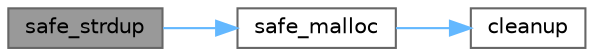 digraph "safe_strdup"
{
 // LATEX_PDF_SIZE
  bgcolor="transparent";
  edge [fontname=Helvetica,fontsize=10,labelfontname=Helvetica,labelfontsize=10];
  node [fontname=Helvetica,fontsize=10,shape=box,height=0.2,width=0.4];
  rankdir="LR";
  Node1 [id="Node000001",label="safe_strdup",height=0.2,width=0.4,color="gray40", fillcolor="grey60", style="filled", fontcolor="black",tooltip=" "];
  Node1 -> Node2 [id="edge1_Node000001_Node000002",color="steelblue1",style="solid",tooltip=" "];
  Node2 [id="Node000002",label="safe_malloc",height=0.2,width=0.4,color="grey40", fillcolor="white", style="filled",URL="$main_8c.html#a497911ca7f5ebdd86a896550198c5bff",tooltip=" "];
  Node2 -> Node3 [id="edge2_Node000002_Node000003",color="steelblue1",style="solid",tooltip=" "];
  Node3 [id="Node000003",label="cleanup",height=0.2,width=0.4,color="grey40", fillcolor="white", style="filled",URL="$main_8c.html#ad0c203a7871b92a0e2f96ea27bb44563",tooltip=" "];
}
